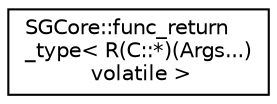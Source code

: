 digraph "Graphical Class Hierarchy"
{
 // LATEX_PDF_SIZE
  edge [fontname="Helvetica",fontsize="10",labelfontname="Helvetica",labelfontsize="10"];
  node [fontname="Helvetica",fontsize="10",shape=record];
  rankdir="LR";
  Node0 [label="SGCore::func_return\l_type\< R(C::*)(Args...)\l volatile \>",height=0.2,width=0.4,color="black", fillcolor="white", style="filled",URL="$structSGCore_1_1func__return__type_3_01R_07C_1_1_5_08_07Args_8_8_8_08_01volatile_01_4.html",tooltip=" "];
}
